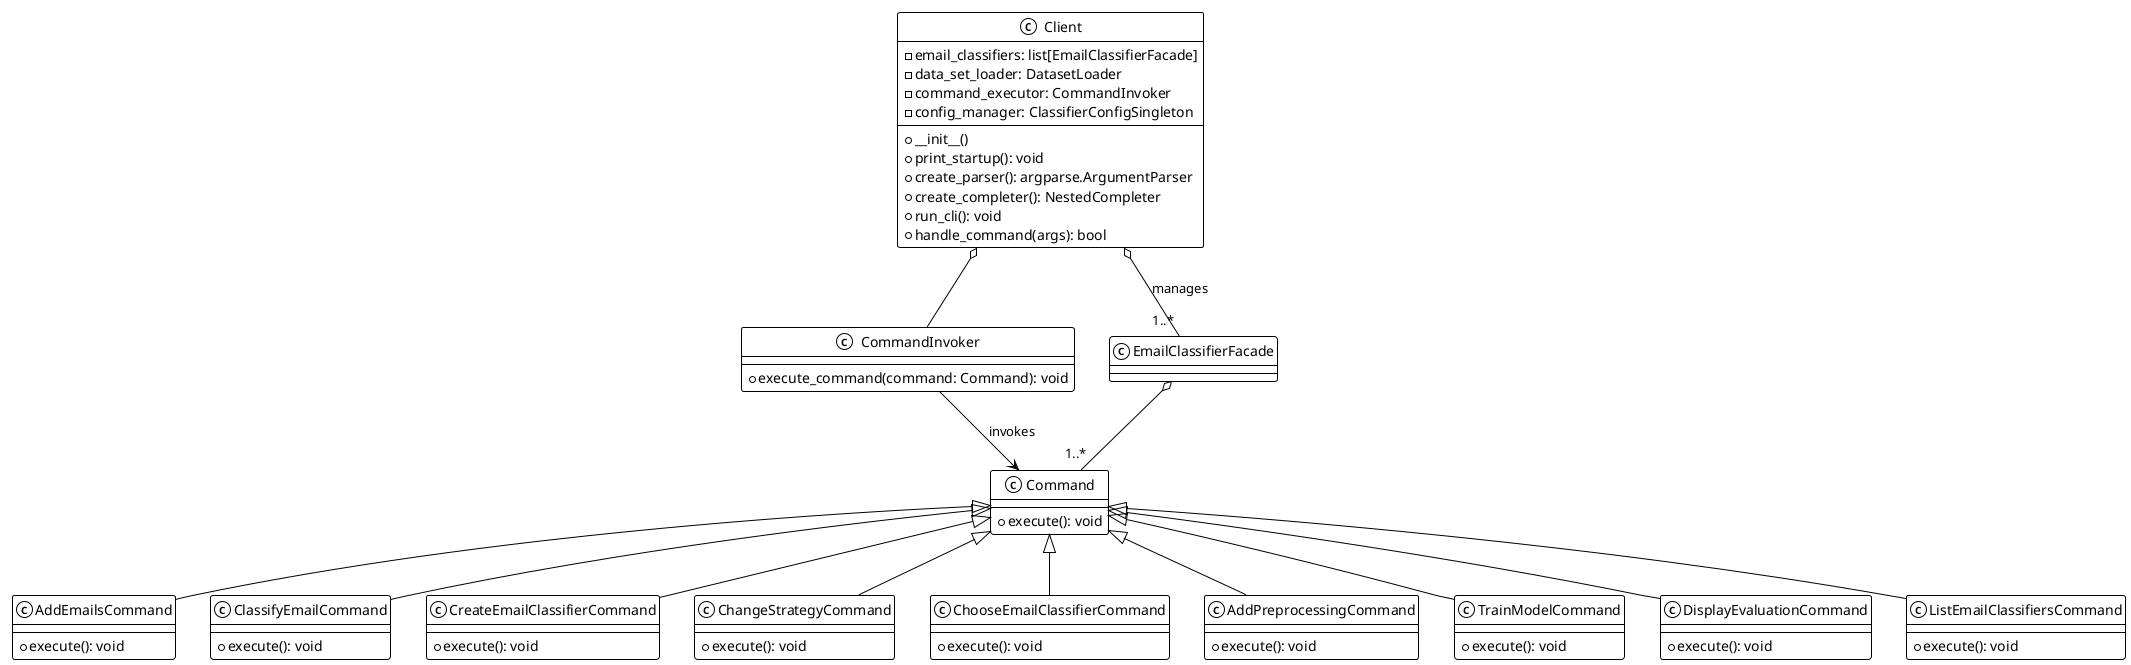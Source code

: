 @startuml
!theme mono

class Client {
    - email_classifiers: list[EmailClassifierFacade]
    - data_set_loader: DatasetLoader
    - command_executor: CommandInvoker
    + __init__()
    + print_startup(): void
    + create_parser(): argparse.ArgumentParser
    + create_completer(): NestedCompleter
    + run_cli(): void
    + handle_command(args): bool
    - config_manager: ClassifierConfigSingleton
}

class CommandInvoker {
    + execute_command(command: Command): void
}

class Command {
    + execute(): void
}

class AddEmailsCommand {
    + execute(): void
}

class ClassifyEmailCommand {
    + execute(): void
}

class CreateEmailClassifierCommand {
    + execute(): void
}

class ChangeStrategyCommand {
    + execute(): void
}

class ChooseEmailClassifierCommand {
    + execute(): void
}

class AddPreprocessingCommand {
    + execute(): void
}

class TrainModelCommand {
    + execute(): void
}

class DisplayEvaluationCommand {
    + execute(): void
}

class ListEmailClassifiersCommand {
    + execute(): void
}

class EmailClassifierFacade {
}

Client o-- "1..*" EmailClassifierFacade : manages
Client o-- CommandInvoker
CommandInvoker --> Command : invokes
Command <|-- AddEmailsCommand
Command <|-- ClassifyEmailCommand
Command <|-- CreateEmailClassifierCommand
Command <|-- ChangeStrategyCommand
Command <|-- ChooseEmailClassifierCommand
Command <|-- AddPreprocessingCommand
Command <|-- TrainModelCommand
Command <|-- DisplayEvaluationCommand
Command <|-- ListEmailClassifiersCommand
EmailClassifierFacade o-- "1..*" Command

@enduml
